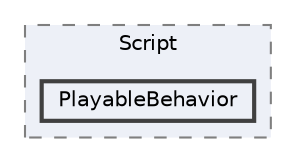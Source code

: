 digraph "013_CutScene/Script/PlayableBehavior"
{
 // LATEX_PDF_SIZE
  bgcolor="transparent";
  edge [fontname=Helvetica,fontsize=10,labelfontname=Helvetica,labelfontsize=10];
  node [fontname=Helvetica,fontsize=10,shape=box,height=0.2,width=0.4];
  compound=true
  subgraph clusterdir_ae366b055235f0ef0c9af70dff37e60c {
    graph [ bgcolor="#edf0f7", pencolor="grey50", label="Script", fontname=Helvetica,fontsize=10 style="filled,dashed", URL="dir_ae366b055235f0ef0c9af70dff37e60c.html",tooltip=""]
  dir_681d2240334f217cdc482a1b5de01818 [label="PlayableBehavior", fillcolor="#edf0f7", color="grey25", style="filled,bold", URL="dir_681d2240334f217cdc482a1b5de01818.html",tooltip=""];
  }
}
